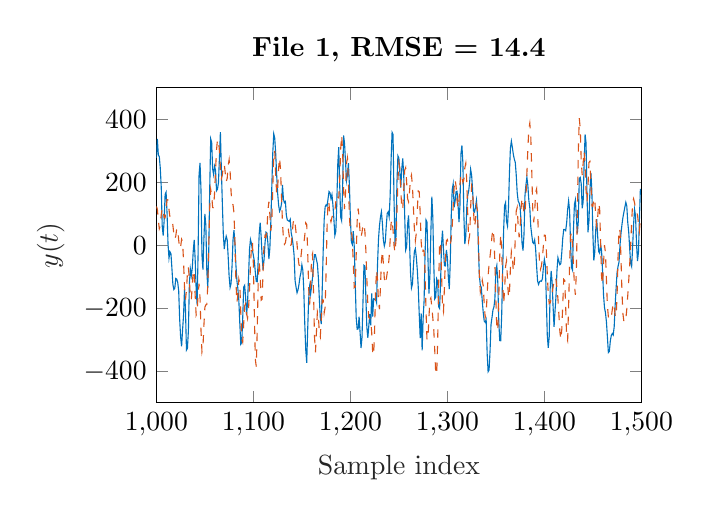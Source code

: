 % This file was created by matlab2tikz.
%
\definecolor{mycolor1}{rgb}{0.0,0.447,0.741}%
\definecolor{mycolor2}{rgb}{0.85,0.325,0.098}%
%
\begin{tikzpicture}

\begin{axis}[%
width=6.159cm,
height=4cm,
at={(0cm,0cm)},
scale only axis,
xmin=1000,
xmax=1500,
xlabel style={font=\color{white!15!black}},
xlabel={Sample index},
ymin=-500,
ymax=500,
ylabel style={font=\color{white!15!black}},
ylabel={$y(t)$},
axis background/.style={fill=white},
title style={font=\bfseries},
title={File 1, RMSE = 14.4}
]
\addplot [color=mycolor1, forget plot]
  table[row sep=crcr]{%
1000	277.889\\
1001	337.651\\
1002	288.035\\
1003	281.627\\
1004	245.338\\
1005	185.337\\
1006	62.209\\
1007	31.065\\
1008	78.456\\
1009	161.725\\
1010	168.786\\
1011	101.287\\
1012	4.462\\
1013	-40.497\\
1014	-20.146\\
1015	-26.162\\
1016	-72.205\\
1017	-123.407\\
1018	-140.082\\
1019	-135.731\\
1020	-105.056\\
1021	-107.311\\
1022	-117.822\\
1023	-144.435\\
1024	-233.967\\
1025	-291.091\\
1026	-320.871\\
1027	-268.071\\
1028	-222.889\\
1029	-138.94\\
1030	-205.37\\
1031	-332.498\\
1032	-326.799\\
1033	-271.64\\
1034	-124.307\\
1035	-74.869\\
1036	-96.79\\
1037	-72.806\\
1038	-17.937\\
1039	17.548\\
1040	-46.004\\
1041	-140.236\\
1042	-187.659\\
1043	-25.604\\
1044	224.459\\
1045	261.573\\
1046	175.494\\
1047	-32.204\\
1048	-76.992\\
1049	20.973\\
1050	99.918\\
1051	63.658\\
1052	-82.322\\
1053	-136.072\\
1054	-15.056\\
1055	181.081\\
1056	338.011\\
1057	327.402\\
1058	242.694\\
1059	224.584\\
1060	251.172\\
1061	237.989\\
1062	173.407\\
1063	178.555\\
1064	199.409\\
1065	278.196\\
1066	359.506\\
1067	241.467\\
1068	133.875\\
1069	35.705\\
1070	-11.711\\
1071	13.963\\
1072	29.13\\
1073	17.598\\
1074	-35.104\\
1075	-98.294\\
1076	-133.557\\
1077	-120.939\\
1078	-66.061\\
1079	17.133\\
1080	48.101\\
1081	3.997\\
1082	-62.711\\
1083	-111.672\\
1084	-136.941\\
1085	-174.407\\
1086	-247.077\\
1087	-313.865\\
1088	-307.839\\
1089	-231.916\\
1090	-132.458\\
1091	-126.965\\
1092	-165.601\\
1093	-220.999\\
1094	-181.061\\
1095	-101.096\\
1096	-13.109\\
1097	18.525\\
1098	6.704\\
1099	-14.485\\
1100	-32.42\\
1101	-49.86\\
1102	-85.431\\
1103	-114.553\\
1104	-115.233\\
1105	-43.673\\
1106	36.661\\
1107	72.123\\
1108	28.772\\
1109	-33.364\\
1110	-77.86\\
1111	-44.959\\
1112	7.215\\
1113	41.745\\
1114	38.806\\
1115	5.926\\
1116	-43.183\\
1117	-8.986\\
1118	75.977\\
1119	185.432\\
1120	293.323\\
1121	354.05\\
1122	340.6\\
1123	292.544\\
1124	224.536\\
1125	166.522\\
1126	128.237\\
1127	108.309\\
1128	115.958\\
1129	132.044\\
1130	191.913\\
1131	145.578\\
1132	135.914\\
1133	139.229\\
1134	95.392\\
1135	80.132\\
1136	78.08\\
1137	76.289\\
1138	82.811\\
1139	39.757\\
1140	24.257\\
1141	0.345\\
1142	-32.021\\
1143	-112.063\\
1144	-132.256\\
1145	-150.487\\
1146	-141.456\\
1147	-124.478\\
1148	-101.055\\
1149	-86.405\\
1150	-61.744\\
1151	-78.958\\
1152	-143.241\\
1153	-250.07\\
1154	-331.95\\
1155	-372.743\\
1156	-266.763\\
1157	-170.87\\
1158	-131.258\\
1159	-154.555\\
1160	-131.196\\
1161	-101.845\\
1162	-59.848\\
1163	-29.465\\
1164	-29.595\\
1165	-45.238\\
1166	-58.65\\
1167	-101.909\\
1168	-168.886\\
1169	-229.231\\
1170	-249.874\\
1171	-137.471\\
1172	-14.421\\
1173	82.153\\
1174	122.693\\
1175	128.844\\
1176	124.746\\
1177	148.521\\
1178	171.046\\
1179	166.863\\
1180	148.477\\
1181	161.219\\
1182	128.694\\
1183	83.315\\
1184	31.655\\
1185	44.387\\
1186	130.86\\
1187	257.074\\
1188	311.664\\
1189	191.481\\
1190	89.637\\
1191	78.159\\
1192	181.012\\
1193	348.966\\
1194	323.666\\
1195	265.826\\
1196	205.035\\
1197	223.938\\
1198	261.044\\
1199	192.325\\
1200	89.414\\
1201	11.396\\
1202	2.98\\
1203	44.765\\
1204	-3.779\\
1205	-116.077\\
1206	-228.904\\
1207	-266.297\\
1208	-265.257\\
1209	-226.377\\
1210	-275.394\\
1211	-325.713\\
1212	-291.952\\
1213	-179.727\\
1214	-63.284\\
1215	-65.826\\
1216	-166.674\\
1217	-261.134\\
1218	-293.324\\
1219	-255.933\\
1220	-218.176\\
1221	-253.62\\
1222	-152.381\\
1223	-225.927\\
1224	-170.003\\
1225	-171.457\\
1226	-168.545\\
1227	-181.448\\
1228	-59.879\\
1229	20.069\\
1230	62.245\\
1231	89.415\\
1232	106.627\\
1233	70.835\\
1234	18.007\\
1235	-2.119\\
1236	11.044\\
1237	61.076\\
1238	101.574\\
1239	106.33\\
1240	90.598\\
1241	156.932\\
1242	273.225\\
1243	358.832\\
1244	352.157\\
1245	145.958\\
1246	10.807\\
1247	27.173\\
1248	198.042\\
1249	284.156\\
1250	277.209\\
1251	231.545\\
1252	183.108\\
1253	243.286\\
1254	275.78\\
1255	225.831\\
1256	95.888\\
1257	-15.027\\
1258	-4.576\\
1259	67.253\\
1260	95.138\\
1261	9.821\\
1262	-86.474\\
1263	-135.005\\
1264	-122.729\\
1265	-65.065\\
1266	-19.564\\
1267	-10.458\\
1268	-37.424\\
1269	-78.346\\
1270	-133.842\\
1271	-219.001\\
1272	-294.14\\
1273	-216.098\\
1274	-333.393\\
1275	-233.498\\
1276	-176.034\\
1277	-30.721\\
1278	80.947\\
1279	73.936\\
1280	-42.208\\
1281	-153.146\\
1282	-97.26\\
1283	41.832\\
1284	155.014\\
1285	89.127\\
1286	-58.858\\
1287	-170.004\\
1288	-164.575\\
1289	-106.66\\
1290	-115.08\\
1291	-194.713\\
1292	-200.326\\
1293	-117.795\\
1294	3.863\\
1295	47.005\\
1296	-13.654\\
1297	-64.591\\
1298	-65.389\\
1299	-14.155\\
1300	-38.134\\
1301	-100.946\\
1302	-138.944\\
1303	-52.09\\
1304	93.229\\
1305	177.204\\
1306	195.144\\
1307	120.856\\
1308	140.494\\
1309	171.184\\
1310	171.674\\
1311	130.011\\
1312	73.528\\
1313	127.691\\
1314	290.205\\
1315	316.977\\
1316	261.885\\
1317	97.455\\
1318	4.229\\
1319	28.74\\
1320	119.632\\
1321	158.811\\
1322	172.701\\
1323	202.082\\
1324	241.561\\
1325	223.216\\
1326	177.283\\
1327	109.183\\
1328	105.355\\
1329	120.913\\
1330	142.832\\
1331	98.916\\
1332	-8.113\\
1333	-96.597\\
1334	-126.617\\
1335	-133.056\\
1336	-177.43\\
1337	-213.894\\
1338	-240.522\\
1339	-243.981\\
1340	-235.571\\
1341	-341.443\\
1342	-401.115\\
1343	-395.864\\
1344	-335.632\\
1345	-251.656\\
1346	-229.431\\
1347	-205.634\\
1348	-195.754\\
1349	-169.993\\
1350	-78.969\\
1351	-64.011\\
1352	-118.034\\
1353	-239.569\\
1354	-302.265\\
1355	-302.925\\
1356	-222.785\\
1357	-83.879\\
1358	46.734\\
1359	125.72\\
1360	135.851\\
1361	76.346\\
1362	61.47\\
1363	119.547\\
1364	229.605\\
1365	308.667\\
1366	330.956\\
1367	311.278\\
1368	289.043\\
1369	273.859\\
1370	263.625\\
1371	223.568\\
1372	168.142\\
1373	140.829\\
1374	134.425\\
1375	121.521\\
1376	76.079\\
1377	7.116\\
1378	-16.382\\
1379	34.182\\
1380	157.126\\
1381	191.99\\
1382	216.388\\
1383	189.369\\
1384	143.232\\
1385	118.662\\
1386	59.728\\
1387	33.341\\
1388	9.622\\
1389	5.833\\
1390	17.184\\
1391	-11.535\\
1392	-64.843\\
1393	-112.893\\
1394	-123.985\\
1395	-115.455\\
1396	-112.745\\
1397	-113.739\\
1398	-105.893\\
1399	-70.622\\
1400	-44.761\\
1401	-62.98\\
1402	-168.02\\
1403	-283.863\\
1404	-325.323\\
1405	-291.151\\
1406	-138.039\\
1407	-81.231\\
1408	-115.636\\
1409	-194.613\\
1410	-258.425\\
1411	-208.723\\
1412	-160.921\\
1413	-79.924\\
1414	-38.863\\
1415	-50.613\\
1416	-61.458\\
1417	-57.89\\
1418	-21.465\\
1419	23.835\\
1420	50.265\\
1421	50.174\\
1422	46.705\\
1423	71.437\\
1424	113.575\\
1425	141.238\\
1426	111.012\\
1427	7.316\\
1428	-70.558\\
1429	-78.515\\
1430	48.721\\
1431	130.164\\
1432	144.062\\
1433	90.14\\
1434	38.377\\
1435	76.167\\
1436	212.117\\
1437	215.774\\
1438	195.671\\
1439	117.857\\
1440	138.19\\
1441	258.272\\
1442	352.443\\
1443	324.869\\
1444	154.825\\
1445	41.692\\
1446	78.456\\
1447	173.874\\
1448	229.707\\
1449	170.735\\
1450	39.727\\
1451	-47.952\\
1452	-20.729\\
1453	49.939\\
1454	83.237\\
1455	27.12\\
1456	-19.389\\
1457	-24.965\\
1458	3.022\\
1459	-17.954\\
1460	-80.972\\
1461	-157.264\\
1462	-197.626\\
1463	-213.633\\
1464	-243.145\\
1465	-290.202\\
1466	-340.276\\
1467	-336.795\\
1468	-304.056\\
1469	-286.153\\
1470	-280.128\\
1471	-284.737\\
1472	-258.031\\
1473	-190.38\\
1474	-134.7\\
1475	-84.874\\
1476	-66.296\\
1477	-52.528\\
1478	1.294\\
1479	37.113\\
1480	65.663\\
1481	88.287\\
1482	105.068\\
1483	121.421\\
1484	136.55\\
1485	124.46\\
1486	72.431\\
1487	41.222\\
1488	-11.267\\
1489	-57.159\\
1490	-67.313\\
1491	-6.355\\
1492	67.156\\
1493	114.431\\
1494	93.766\\
1495	7.149\\
1496	-49.7\\
1497	-22.665\\
1498	81.563\\
1499	179.663\\
};
\addplot [color=mycolor2, dashed, forget plot]
  table[row sep=crcr]{%
1000	123.618\\
1001	115.179\\
1002	80.308\\
1003	52.518\\
1004	61.963\\
1005	96.473\\
1006	118.686\\
1007	109.775\\
1008	87.721\\
1009	87.217\\
1010	117.303\\
1011	145.527\\
1012	143.792\\
1013	113.48\\
1014	89.433\\
1015	85.066\\
1016	84.846\\
1017	64.108\\
1018	35.78\\
1019	20.193\\
1020	29.842\\
1021	53.712\\
1022	49.963\\
1023	16.624\\
1024	-10.991\\
1025	-4.423\\
1026	19.254\\
1027	11.989\\
1028	-49.718\\
1029	-133.9\\
1030	-171.818\\
1031	-142.742\\
1032	-88.056\\
1033	-69.764\\
1034	-108.324\\
1035	-162.963\\
1036	-172.936\\
1037	-127.591\\
1038	-78.949\\
1039	-90.298\\
1040	-160.254\\
1041	-221.267\\
1042	-212.283\\
1043	-154.996\\
1044	-121.885\\
1045	-167.268\\
1046	-270.021\\
1047	-338.646\\
1048	-323.605\\
1049	-253.558\\
1050	-196.332\\
1051	-188.82\\
1052	-187.428\\
1053	-125.159\\
1054	0.273\\
1055	123.073\\
1056	177.9\\
1057	158.916\\
1058	120.183\\
1059	119.071\\
1060	167.223\\
1061	239.128\\
1062	302.563\\
1063	336.086\\
1064	334.299\\
1065	298.797\\
1066	247.182\\
1067	212.353\\
1068	222.958\\
1069	251.745\\
1070	257.529\\
1071	229.629\\
1072	202.126\\
1073	212.908\\
1074	253.425\\
1075	272.072\\
1076	235.372\\
1077	170.102\\
1078	131.256\\
1079	129.185\\
1080	103.412\\
1081	9.399\\
1082	-113.776\\
1083	-181.331\\
1084	-158.484\\
1085	-107.31\\
1086	-120.971\\
1087	-213.03\\
1088	-297.995\\
1089	-307.53\\
1090	-249.579\\
1091	-192.243\\
1092	-185.278\\
1093	-215.955\\
1094	-231.507\\
1095	-202.574\\
1096	-140.812\\
1097	-66.746\\
1098	-2.864\\
1099	9.628\\
1100	-59.783\\
1101	-215.83\\
1102	-362.02\\
1103	-384.859\\
1104	-264.604\\
1105	-112.133\\
1106	-48.694\\
1107	-99.285\\
1108	-173.925\\
1109	-170.889\\
1110	-79.811\\
1111	6.035\\
1112	30.508\\
1113	25.973\\
1114	51.986\\
1115	111.679\\
1116	139.019\\
1117	97.257\\
1118	46.055\\
1119	72.478\\
1120	183.502\\
1121	286.614\\
1122	300.543\\
1123	223.149\\
1124	162.579\\
1125	177.53\\
1126	243.718\\
1127	278.431\\
1128	240.377\\
1129	154.213\\
1130	71.899\\
1131	20.847\\
1132	3.4\\
1133	7.834\\
1134	28.68\\
1135	49.093\\
1136	50.968\\
1137	29.721\\
1138	-0.676\\
1139	1.732\\
1140	35.362\\
1141	71.546\\
1142	83.986\\
1143	69.922\\
1144	40.418\\
1145	3.891\\
1146	-34.414\\
1147	-62.106\\
1148	-63.766\\
1149	-37.363\\
1150	-8.116\\
1151	2.318\\
1152	5.267\\
1153	31.435\\
1154	71.433\\
1155	66.093\\
1156	-19.36\\
1157	-136.685\\
1158	-187.85\\
1159	-132.531\\
1160	-38.375\\
1161	-26.789\\
1162	-145.526\\
1163	-288.929\\
1164	-339.403\\
1165	-276.923\\
1166	-210.149\\
1167	-221.983\\
1168	-277.847\\
1169	-290.357\\
1170	-232.843\\
1171	-172.457\\
1172	-173.501\\
1173	-214.499\\
1174	-195.851\\
1175	-81.832\\
1176	60.403\\
1177	140.731\\
1178	131.036\\
1179	87.423\\
1180	74.782\\
1181	89.157\\
1182	99.069\\
1183	97.377\\
1184	108.272\\
1185	138.806\\
1186	160.078\\
1187	153.688\\
1188	150.641\\
1189	208.161\\
1190	305.919\\
1191	349.396\\
1192	298.98\\
1193	178.881\\
1194	115.471\\
1195	167.388\\
1196	260.778\\
1197	277.322\\
1198	199.811\\
1199	93.384\\
1200	42.92\\
1201	45.47\\
1202	21.083\\
1203	-57.312\\
1204	-134.43\\
1205	-131.509\\
1206	-29.621\\
1207	76.897\\
1208	117.255\\
1209	88.15\\
1210	42.555\\
1211	25.248\\
1212	41.987\\
1213	63.994\\
1214	68.039\\
1215	43.522\\
1216	-17.419\\
1217	-107.517\\
1218	-189.2\\
1219	-228.213\\
1220	-232.555\\
1221	-237.355\\
1222	-277.191\\
1223	-339.532\\
1224	-349.29\\
1225	-265.786\\
1226	-142.223\\
1227	-77.951\\
1228	-109.184\\
1229	-181.932\\
1230	-202.645\\
1231	-134.616\\
1232	-50.82\\
1233	-17.87\\
1234	-56.125\\
1235	-104.661\\
1236	-122.418\\
1237	-107.961\\
1238	-86.661\\
1239	-69.221\\
1240	-38.028\\
1241	15.983\\
1242	70.214\\
1243	82.092\\
1244	47.749\\
1245	-0.863\\
1246	-22.332\\
1247	14.662\\
1248	103.67\\
1249	203.519\\
1250	261.985\\
1251	244.569\\
1252	175.508\\
1253	115.531\\
1254	113.459\\
1255	173.999\\
1256	238.421\\
1257	246.592\\
1258	201.712\\
1259	148.182\\
1260	138.512\\
1261	170.56\\
1262	211.57\\
1263	223.129\\
1264	187.991\\
1265	120.635\\
1266	50.755\\
1267	14.631\\
1268	39.18\\
1269	110.265\\
1270	172.488\\
1271	169.562\\
1272	100.591\\
1273	11.156\\
1274	-26.354\\
1275	-15.139\\
1276	-17.634\\
1277	-87.713\\
1278	-208.896\\
1279	-300.467\\
1280	-295.998\\
1281	-228.8\\
1282	-173.636\\
1283	-166.875\\
1284	-197.284\\
1285	-230.206\\
1286	-268.947\\
1287	-333.527\\
1288	-405.275\\
1289	-410.91\\
1290	-303.681\\
1291	-127.209\\
1292	5.502\\
1293	11.532\\
1294	-87.851\\
1295	-194.883\\
1296	-210.726\\
1297	-132.652\\
1298	-38.569\\
1299	14.473\\
1300	18.302\\
1301	3.007\\
1302	-3.455\\
1303	2.629\\
1304	21.251\\
1305	61.621\\
1306	123.715\\
1307	184.183\\
1308	209.391\\
1309	186.855\\
1310	141.607\\
1311	118.247\\
1312	141.945\\
1313	194.619\\
1314	226.571\\
1315	218.786\\
1316	199.835\\
1317	207.611\\
1318	245.874\\
1319	260.435\\
1320	203.394\\
1321	97.275\\
1322	14.318\\
1323	32.686\\
1324	119.526\\
1325	189.738\\
1326	179.728\\
1327	105.879\\
1328	59.38\\
1329	79.014\\
1330	126.282\\
1331	112.089\\
1332	17.648\\
1333	-93.469\\
1334	-149.345\\
1335	-137.09\\
1336	-110.757\\
1337	-128.586\\
1338	-186.575\\
1339	-229.204\\
1340	-216.296\\
1341	-156.972\\
1342	-97.644\\
1343	-60.178\\
1344	-35.448\\
1345	-6.34\\
1346	29.174\\
1347	50.849\\
1348	25.271\\
1349	-55.703\\
1350	-170.439\\
1351	-265.761\\
1352	-271.016\\
1353	-171.413\\
1354	-33.118\\
1355	34.697\\
1356	-10.233\\
1357	-119.924\\
1358	-185.932\\
1359	-144.67\\
1360	-67.795\\
1361	-49.308\\
1362	-106.829\\
1363	-165.773\\
1364	-153.385\\
1365	-72.584\\
1366	-19.241\\
1367	-36.449\\
1368	-81.978\\
1369	-63.977\\
1370	23.672\\
1371	109.049\\
1372	120.414\\
1373	63.446\\
1374	25.447\\
1375	54.304\\
1376	117.628\\
1377	151.047\\
1378	131.964\\
1379	98.996\\
1380	101.479\\
1381	152.331\\
1382	229.465\\
1383	307.472\\
1384	369.59\\
1385	387.746\\
1386	346.648\\
1387	239.401\\
1388	117.839\\
1389	73.481\\
1390	106.715\\
1391	168.172\\
1392	179.148\\
1393	115.171\\
1394	17.954\\
1395	-53.259\\
1396	-75.764\\
1397	-65.071\\
1398	-38.801\\
1399	-1.104\\
1400	32.517\\
1401	31.649\\
1402	-12.824\\
1403	-88.616\\
1404	-154.861\\
1405	-184.876\\
1406	-183.03\\
1407	-169.433\\
1408	-152.859\\
1409	-132.652\\
1410	-112.142\\
1411	-101.536\\
1412	-109.26\\
1413	-134.257\\
1414	-170.31\\
1415	-220.014\\
1416	-274.072\\
1417	-299.282\\
1418	-266.118\\
1419	-183.9\\
1420	-107.842\\
1421	-111.333\\
1422	-197.562\\
1423	-292.176\\
1424	-302.61\\
1425	-194.816\\
1426	-59.893\\
1427	28.045\\
1428	41.679\\
1429	1.513\\
1430	-62.786\\
1431	-126.022\\
1432	-157.404\\
1433	-83.307\\
1434	99.413\\
1435	296.719\\
1436	403.821\\
1437	370.751\\
1438	270.819\\
1439	223.026\\
1440	261.156\\
1441	299.13\\
1442	262.086\\
1443	174.352\\
1444	137.87\\
1445	187.542\\
1446	263.524\\
1447	266.866\\
1448	196.543\\
1449	125.183\\
1450	123.407\\
1451	150.125\\
1452	143.783\\
1453	92.156\\
1454	60.381\\
1455	89.454\\
1456	133.745\\
1457	117.436\\
1458	8.499\\
1459	-101.012\\
1460	-125.195\\
1461	-58.261\\
1462	0.696\\
1463	-23.127\\
1464	-110.327\\
1465	-191.619\\
1466	-226.793\\
1467	-234.222\\
1468	-236.149\\
1469	-228.584\\
1470	-204.666\\
1471	-183.065\\
1472	-190.944\\
1473	-222.734\\
1474	-227.99\\
1475	-156.545\\
1476	-34.645\\
1477	52.635\\
1478	46.628\\
1479	-41.139\\
1480	-146.913\\
1481	-217.309\\
1482	-241.894\\
1483	-244.901\\
1484	-233.702\\
1485	-202.489\\
1486	-158.465\\
1487	-111.071\\
1488	-59.722\\
1489	2.58\\
1490	72.508\\
1491	134.528\\
1492	147.817\\
1493	135.015\\
1494	115.183\\
1495	105.219\\
1496	96.982\\
1497	70.985\\
1498	46.377\\
1499	81.66\\
};
\end{axis}
\end{tikzpicture}%